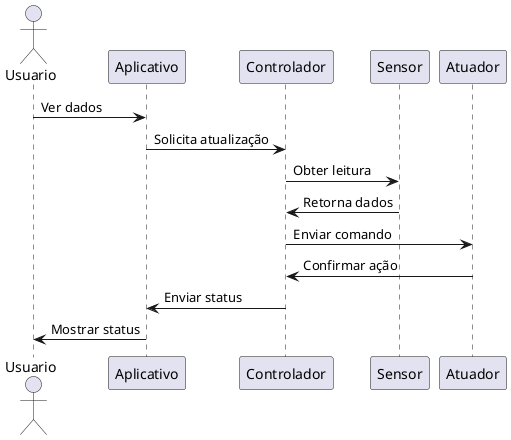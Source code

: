 @startuml
actor Usuario
participant Aplicativo
participant Controlador
participant Sensor
participant Atuador

Usuario -> Aplicativo : Ver dados
Aplicativo -> Controlador : Solicita atualização
Controlador -> Sensor : Obter leitura
Sensor -> Controlador : Retorna dados
Controlador -> Atuador : Enviar comando
Atuador -> Controlador : Confirmar ação
Controlador -> Aplicativo : Enviar status
Aplicativo -> Usuario : Mostrar status
@enduml
